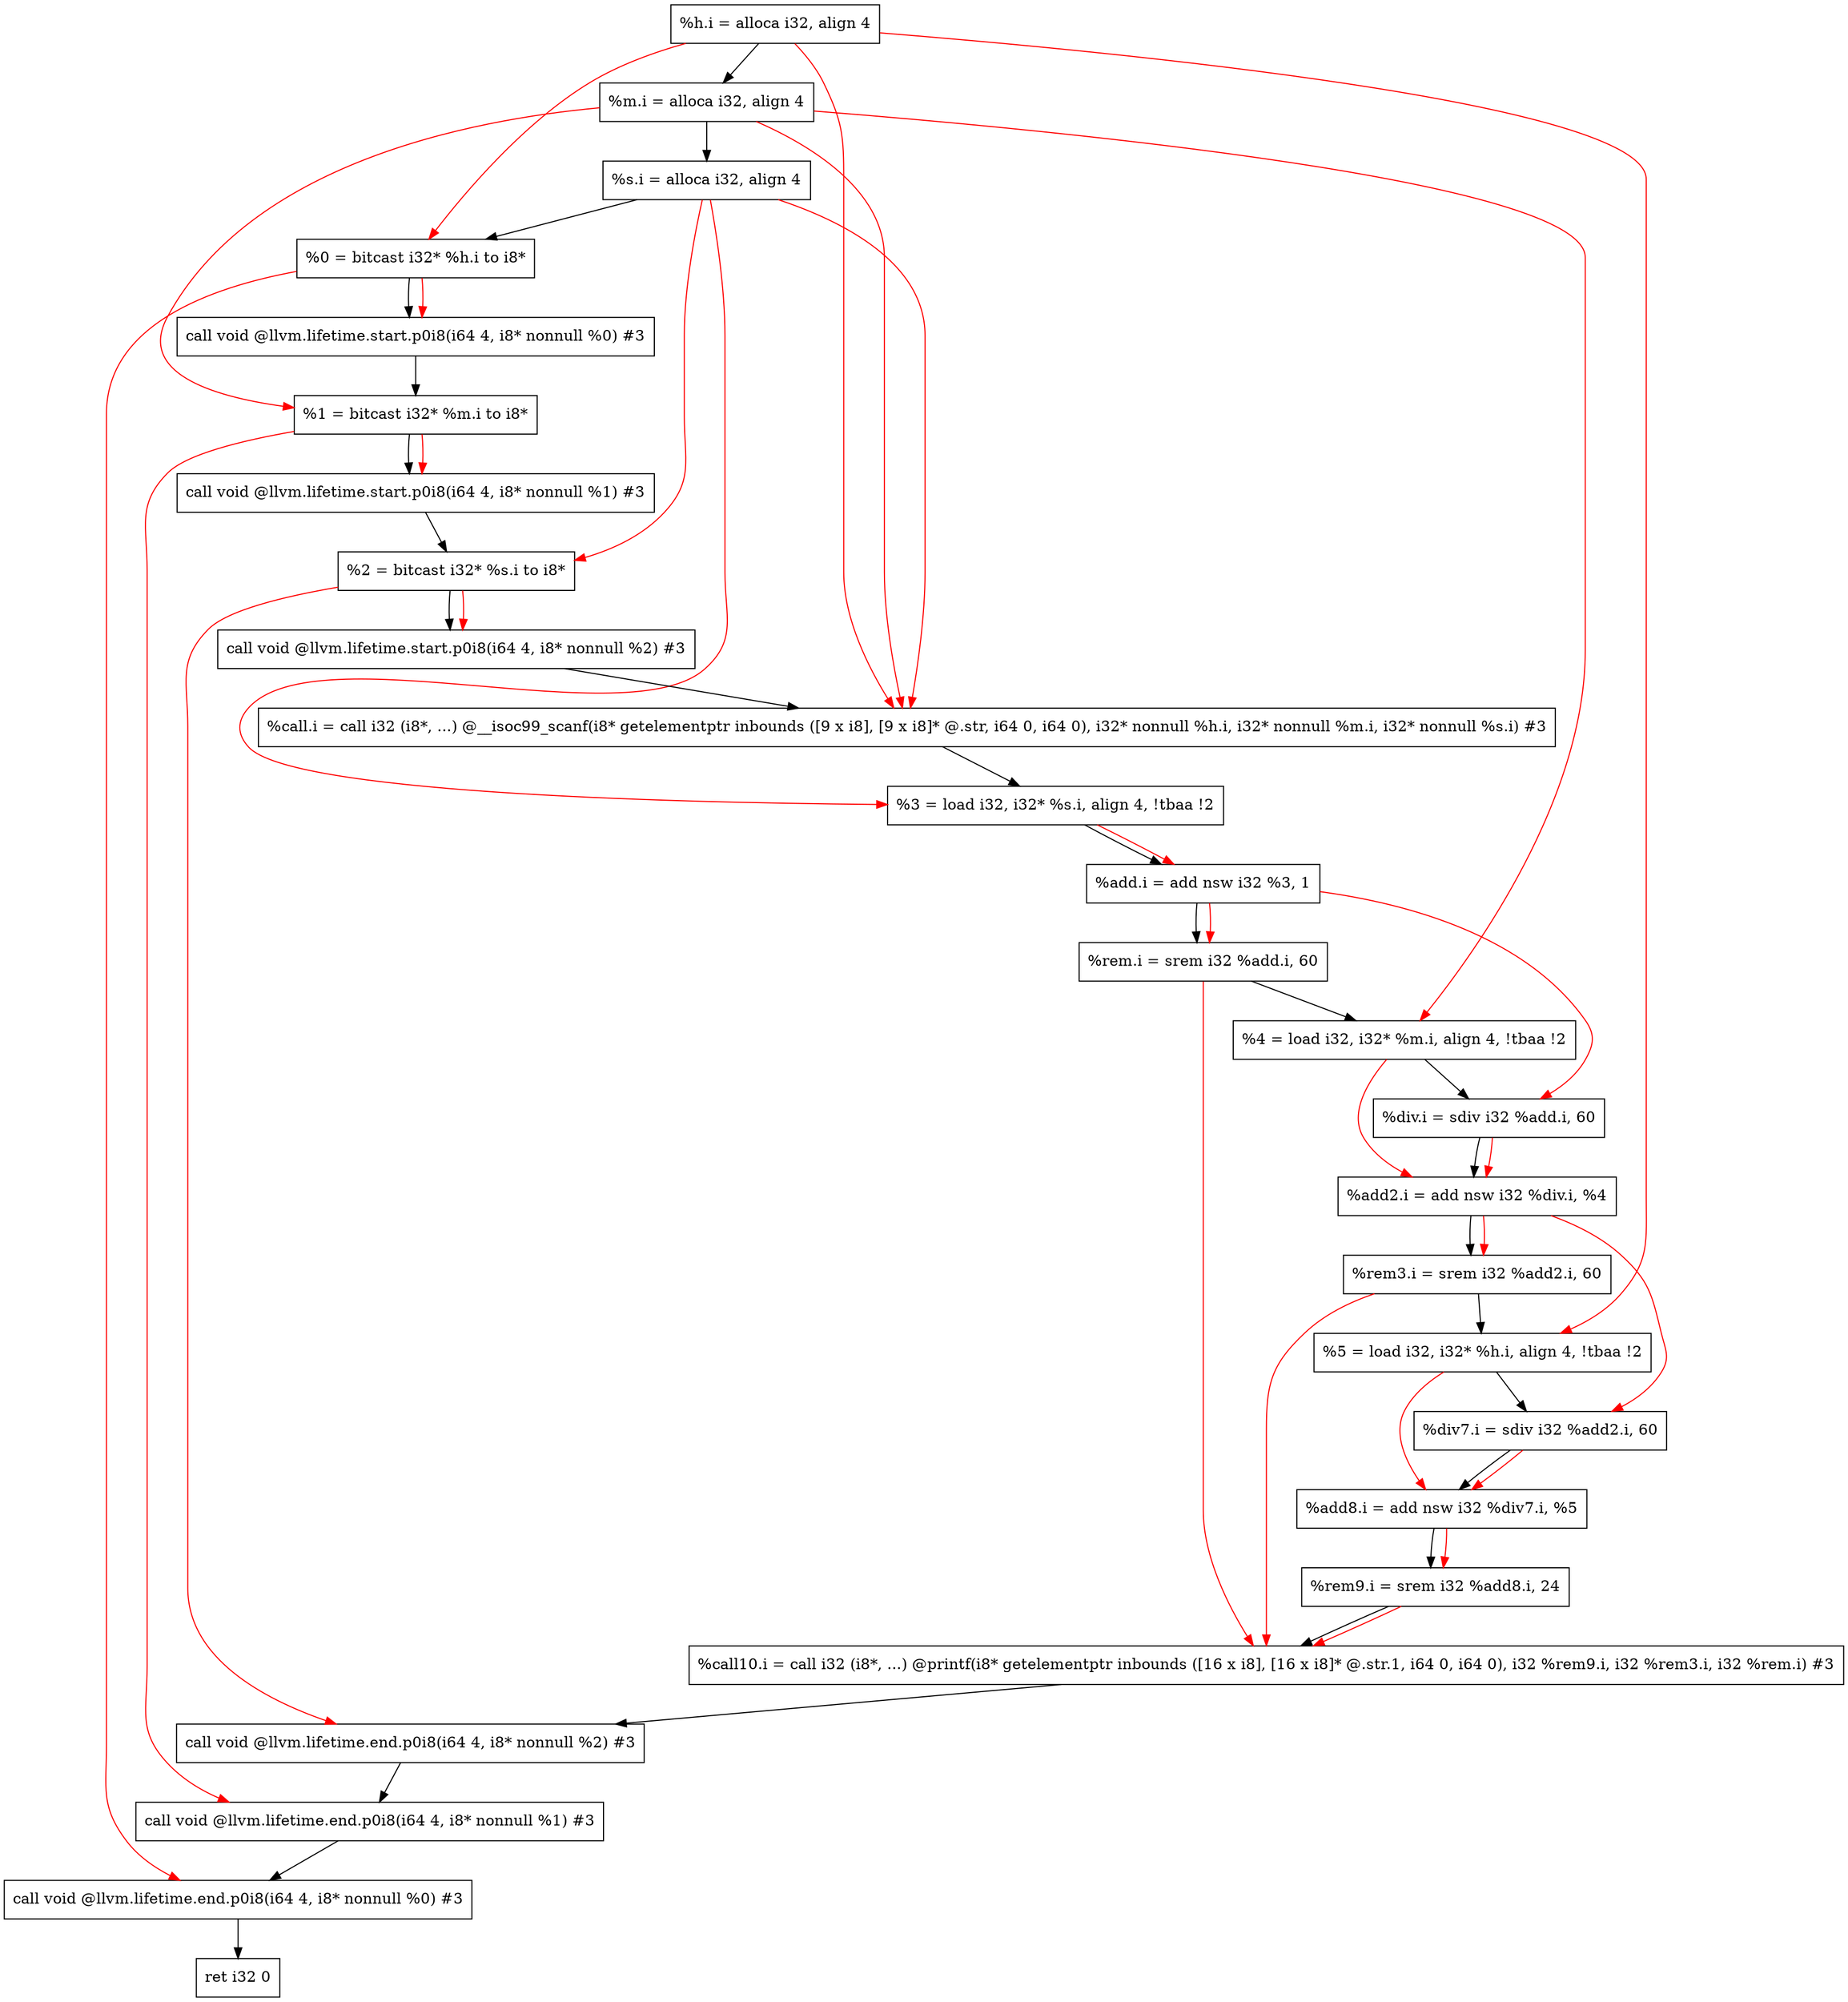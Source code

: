 digraph "CDFG for'main' function" {
	Node0x55def3208ba8[shape=record, label="  %h.i = alloca i32, align 4"];
	Node0x55def3206c98[shape=record, label="  %m.i = alloca i32, align 4"];
	Node0x55def3209678[shape=record, label="  %s.i = alloca i32, align 4"];
	Node0x55def32096f8[shape=record, label="  %0 = bitcast i32* %h.i to i8*"];
	Node0x55def3209838[shape=record, label="  call void @llvm.lifetime.start.p0i8(i64 4, i8* nonnull %0) #3"];
	Node0x55def32098f8[shape=record, label="  %1 = bitcast i32* %m.i to i8*"];
	Node0x55def32099a8[shape=record, label="  call void @llvm.lifetime.start.p0i8(i64 4, i8* nonnull %1) #3"];
	Node0x55def3209a68[shape=record, label="  %2 = bitcast i32* %s.i to i8*"];
	Node0x55def3209b28[shape=record, label="  call void @llvm.lifetime.start.p0i8(i64 4, i8* nonnull %2) #3"];
	Node0x55def3209c48[shape=record, label="  %call.i = call i32 (i8*, ...) @__isoc99_scanf(i8* getelementptr inbounds ([9 x i8], [9 x i8]* @.str, i64 0, i64 0), i32* nonnull %h.i, i32* nonnull %m.i, i32* nonnull %s.i) #3"];
	Node0x55def3209d08[shape=record, label="  %3 = load i32, i32* %s.i, align 4, !tbaa !2"];
	Node0x55def3209d80[shape=record, label="  %add.i = add nsw i32 %3, 1"];
	Node0x55def3209e10[shape=record, label="  %rem.i = srem i32 %add.i, 60"];
	Node0x55def3209e88[shape=record, label="  %4 = load i32, i32* %m.i, align 4, !tbaa !2"];
	Node0x55def3209f50[shape=record, label="  %div.i = sdiv i32 %add.i, 60"];
	Node0x55def3209fe0[shape=record, label="  %add2.i = add nsw i32 %div.i, %4"];
	Node0x55def320a070[shape=record, label="  %rem3.i = srem i32 %add2.i, 60"];
	Node0x55def320a0e8[shape=record, label="  %5 = load i32, i32* %h.i, align 4, !tbaa !2"];
	Node0x55def320a160[shape=record, label="  %div7.i = sdiv i32 %add2.i, 60"];
	Node0x55def320a1f0[shape=record, label="  %add8.i = add nsw i32 %div7.i, %5"];
	Node0x55def320a280[shape=record, label="  %rem9.i = srem i32 %add8.i, 24"];
	Node0x55def320a518[shape=record, label="  %call10.i = call i32 (i8*, ...) @printf(i8* getelementptr inbounds ([16 x i8], [16 x i8]* @.str.1, i64 0, i64 0), i32 %rem9.i, i32 %rem3.i, i32 %rem.i) #3"];
	Node0x55def320a668[shape=record, label="  call void @llvm.lifetime.end.p0i8(i64 4, i8* nonnull %2) #3"];
	Node0x55def320a778[shape=record, label="  call void @llvm.lifetime.end.p0i8(i64 4, i8* nonnull %1) #3"];
	Node0x55def320a888[shape=record, label="  call void @llvm.lifetime.end.p0i8(i64 4, i8* nonnull %0) #3"];
	Node0x55def320a948[shape=record, label="  ret i32 0"];
	Node0x55def3208ba8 -> Node0x55def3206c98
	Node0x55def3206c98 -> Node0x55def3209678
	Node0x55def3209678 -> Node0x55def32096f8
	Node0x55def32096f8 -> Node0x55def3209838
	Node0x55def3209838 -> Node0x55def32098f8
	Node0x55def32098f8 -> Node0x55def32099a8
	Node0x55def32099a8 -> Node0x55def3209a68
	Node0x55def3209a68 -> Node0x55def3209b28
	Node0x55def3209b28 -> Node0x55def3209c48
	Node0x55def3209c48 -> Node0x55def3209d08
	Node0x55def3209d08 -> Node0x55def3209d80
	Node0x55def3209d80 -> Node0x55def3209e10
	Node0x55def3209e10 -> Node0x55def3209e88
	Node0x55def3209e88 -> Node0x55def3209f50
	Node0x55def3209f50 -> Node0x55def3209fe0
	Node0x55def3209fe0 -> Node0x55def320a070
	Node0x55def320a070 -> Node0x55def320a0e8
	Node0x55def320a0e8 -> Node0x55def320a160
	Node0x55def320a160 -> Node0x55def320a1f0
	Node0x55def320a1f0 -> Node0x55def320a280
	Node0x55def320a280 -> Node0x55def320a518
	Node0x55def320a518 -> Node0x55def320a668
	Node0x55def320a668 -> Node0x55def320a778
	Node0x55def320a778 -> Node0x55def320a888
	Node0x55def320a888 -> Node0x55def320a948
edge [color=red]
	Node0x55def3208ba8 -> Node0x55def32096f8
	Node0x55def32096f8 -> Node0x55def3209838
	Node0x55def3206c98 -> Node0x55def32098f8
	Node0x55def32098f8 -> Node0x55def32099a8
	Node0x55def3209678 -> Node0x55def3209a68
	Node0x55def3209a68 -> Node0x55def3209b28
	Node0x55def3208ba8 -> Node0x55def3209c48
	Node0x55def3206c98 -> Node0x55def3209c48
	Node0x55def3209678 -> Node0x55def3209c48
	Node0x55def3209678 -> Node0x55def3209d08
	Node0x55def3209d08 -> Node0x55def3209d80
	Node0x55def3209d80 -> Node0x55def3209e10
	Node0x55def3206c98 -> Node0x55def3209e88
	Node0x55def3209d80 -> Node0x55def3209f50
	Node0x55def3209f50 -> Node0x55def3209fe0
	Node0x55def3209e88 -> Node0x55def3209fe0
	Node0x55def3209fe0 -> Node0x55def320a070
	Node0x55def3208ba8 -> Node0x55def320a0e8
	Node0x55def3209fe0 -> Node0x55def320a160
	Node0x55def320a160 -> Node0x55def320a1f0
	Node0x55def320a0e8 -> Node0x55def320a1f0
	Node0x55def320a1f0 -> Node0x55def320a280
	Node0x55def320a280 -> Node0x55def320a518
	Node0x55def320a070 -> Node0x55def320a518
	Node0x55def3209e10 -> Node0x55def320a518
	Node0x55def3209a68 -> Node0x55def320a668
	Node0x55def32098f8 -> Node0x55def320a778
	Node0x55def32096f8 -> Node0x55def320a888
}

